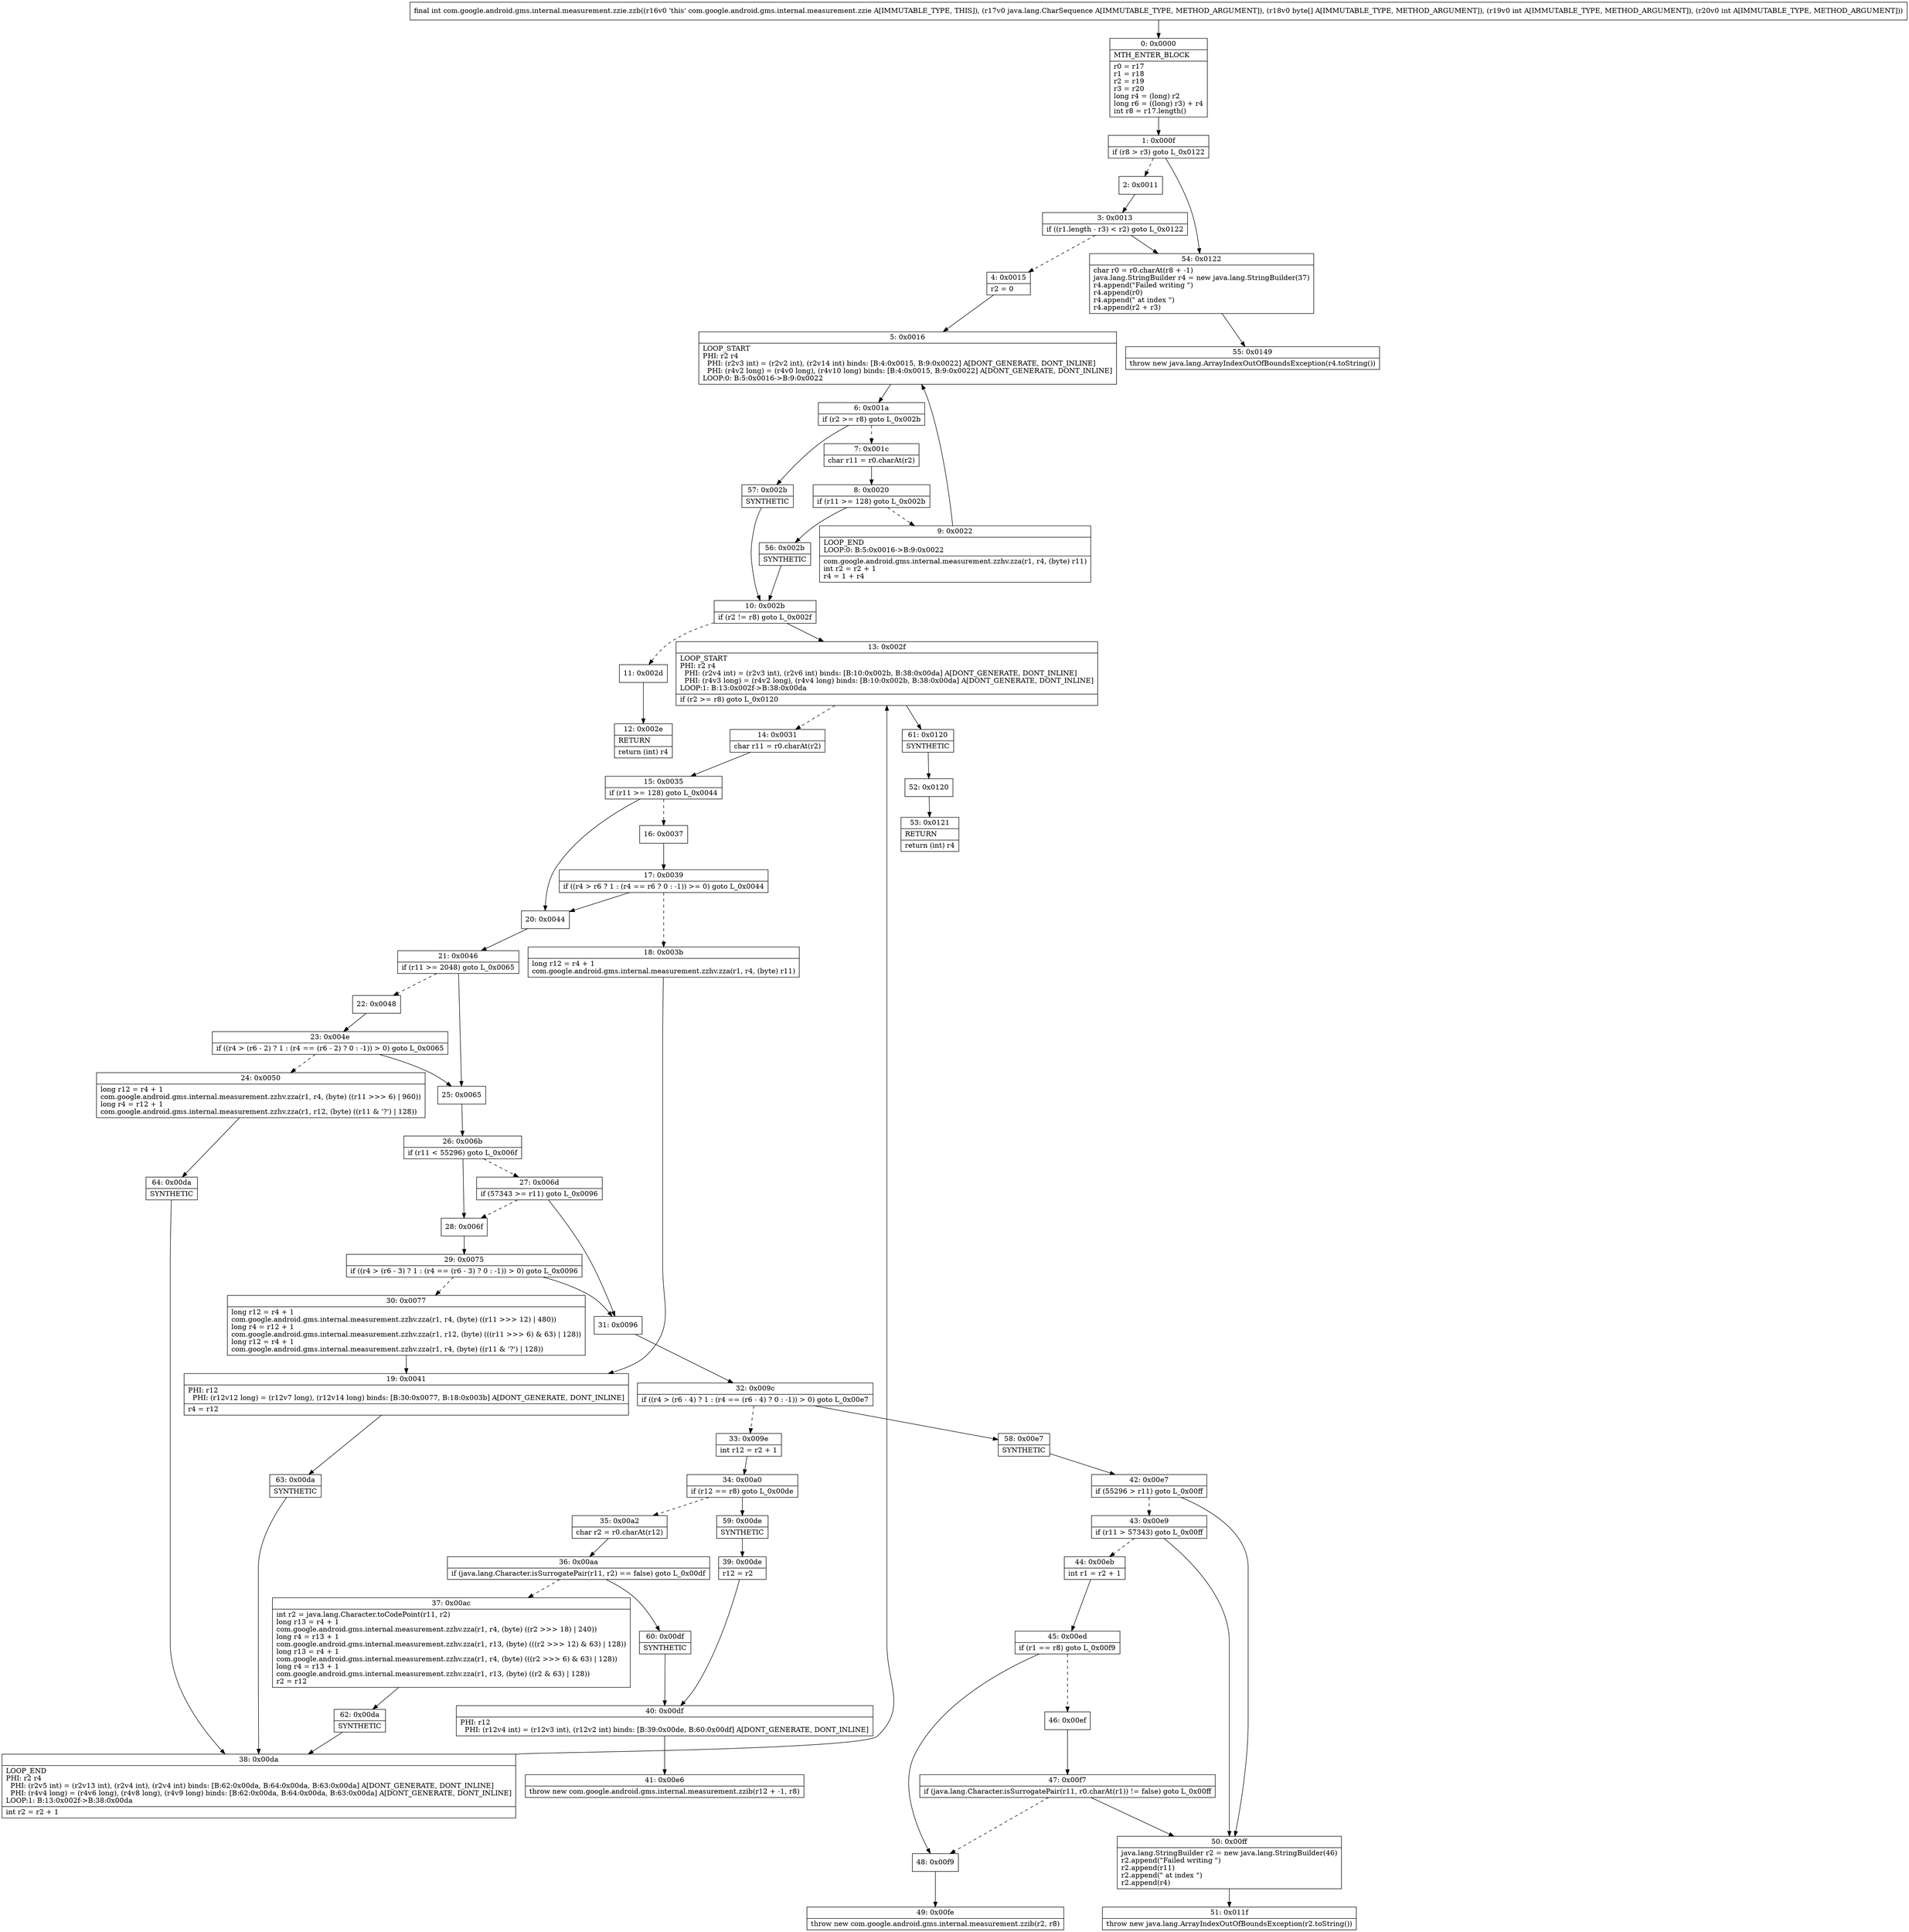 digraph "CFG forcom.google.android.gms.internal.measurement.zzie.zzb(Ljava\/lang\/CharSequence;[BII)I" {
Node_0 [shape=record,label="{0\:\ 0x0000|MTH_ENTER_BLOCK\l|r0 = r17\lr1 = r18\lr2 = r19\lr3 = r20\llong r4 = (long) r2\llong r6 = ((long) r3) + r4\lint r8 = r17.length()\l}"];
Node_1 [shape=record,label="{1\:\ 0x000f|if (r8 \> r3) goto L_0x0122\l}"];
Node_2 [shape=record,label="{2\:\ 0x0011}"];
Node_3 [shape=record,label="{3\:\ 0x0013|if ((r1.length \- r3) \< r2) goto L_0x0122\l}"];
Node_4 [shape=record,label="{4\:\ 0x0015|r2 = 0\l}"];
Node_5 [shape=record,label="{5\:\ 0x0016|LOOP_START\lPHI: r2 r4 \l  PHI: (r2v3 int) = (r2v2 int), (r2v14 int) binds: [B:4:0x0015, B:9:0x0022] A[DONT_GENERATE, DONT_INLINE]\l  PHI: (r4v2 long) = (r4v0 long), (r4v10 long) binds: [B:4:0x0015, B:9:0x0022] A[DONT_GENERATE, DONT_INLINE]\lLOOP:0: B:5:0x0016\-\>B:9:0x0022\l}"];
Node_6 [shape=record,label="{6\:\ 0x001a|if (r2 \>= r8) goto L_0x002b\l}"];
Node_7 [shape=record,label="{7\:\ 0x001c|char r11 = r0.charAt(r2)\l}"];
Node_8 [shape=record,label="{8\:\ 0x0020|if (r11 \>= 128) goto L_0x002b\l}"];
Node_9 [shape=record,label="{9\:\ 0x0022|LOOP_END\lLOOP:0: B:5:0x0016\-\>B:9:0x0022\l|com.google.android.gms.internal.measurement.zzhv.zza(r1, r4, (byte) r11)\lint r2 = r2 + 1\lr4 = 1 + r4\l}"];
Node_10 [shape=record,label="{10\:\ 0x002b|if (r2 != r8) goto L_0x002f\l}"];
Node_11 [shape=record,label="{11\:\ 0x002d}"];
Node_12 [shape=record,label="{12\:\ 0x002e|RETURN\l|return (int) r4\l}"];
Node_13 [shape=record,label="{13\:\ 0x002f|LOOP_START\lPHI: r2 r4 \l  PHI: (r2v4 int) = (r2v3 int), (r2v6 int) binds: [B:10:0x002b, B:38:0x00da] A[DONT_GENERATE, DONT_INLINE]\l  PHI: (r4v3 long) = (r4v2 long), (r4v4 long) binds: [B:10:0x002b, B:38:0x00da] A[DONT_GENERATE, DONT_INLINE]\lLOOP:1: B:13:0x002f\-\>B:38:0x00da\l|if (r2 \>= r8) goto L_0x0120\l}"];
Node_14 [shape=record,label="{14\:\ 0x0031|char r11 = r0.charAt(r2)\l}"];
Node_15 [shape=record,label="{15\:\ 0x0035|if (r11 \>= 128) goto L_0x0044\l}"];
Node_16 [shape=record,label="{16\:\ 0x0037}"];
Node_17 [shape=record,label="{17\:\ 0x0039|if ((r4 \> r6 ? 1 : (r4 == r6 ? 0 : \-1)) \>= 0) goto L_0x0044\l}"];
Node_18 [shape=record,label="{18\:\ 0x003b|long r12 = r4 + 1\lcom.google.android.gms.internal.measurement.zzhv.zza(r1, r4, (byte) r11)\l}"];
Node_19 [shape=record,label="{19\:\ 0x0041|PHI: r12 \l  PHI: (r12v12 long) = (r12v7 long), (r12v14 long) binds: [B:30:0x0077, B:18:0x003b] A[DONT_GENERATE, DONT_INLINE]\l|r4 = r12\l}"];
Node_20 [shape=record,label="{20\:\ 0x0044}"];
Node_21 [shape=record,label="{21\:\ 0x0046|if (r11 \>= 2048) goto L_0x0065\l}"];
Node_22 [shape=record,label="{22\:\ 0x0048}"];
Node_23 [shape=record,label="{23\:\ 0x004e|if ((r4 \> (r6 \- 2) ? 1 : (r4 == (r6 \- 2) ? 0 : \-1)) \> 0) goto L_0x0065\l}"];
Node_24 [shape=record,label="{24\:\ 0x0050|long r12 = r4 + 1\lcom.google.android.gms.internal.measurement.zzhv.zza(r1, r4, (byte) ((r11 \>\>\> 6) \| 960))\llong r4 = r12 + 1\lcom.google.android.gms.internal.measurement.zzhv.zza(r1, r12, (byte) ((r11 & '?') \| 128))\l}"];
Node_25 [shape=record,label="{25\:\ 0x0065}"];
Node_26 [shape=record,label="{26\:\ 0x006b|if (r11 \< 55296) goto L_0x006f\l}"];
Node_27 [shape=record,label="{27\:\ 0x006d|if (57343 \>= r11) goto L_0x0096\l}"];
Node_28 [shape=record,label="{28\:\ 0x006f}"];
Node_29 [shape=record,label="{29\:\ 0x0075|if ((r4 \> (r6 \- 3) ? 1 : (r4 == (r6 \- 3) ? 0 : \-1)) \> 0) goto L_0x0096\l}"];
Node_30 [shape=record,label="{30\:\ 0x0077|long r12 = r4 + 1\lcom.google.android.gms.internal.measurement.zzhv.zza(r1, r4, (byte) ((r11 \>\>\> 12) \| 480))\llong r4 = r12 + 1\lcom.google.android.gms.internal.measurement.zzhv.zza(r1, r12, (byte) (((r11 \>\>\> 6) & 63) \| 128))\llong r12 = r4 + 1\lcom.google.android.gms.internal.measurement.zzhv.zza(r1, r4, (byte) ((r11 & '?') \| 128))\l}"];
Node_31 [shape=record,label="{31\:\ 0x0096}"];
Node_32 [shape=record,label="{32\:\ 0x009c|if ((r4 \> (r6 \- 4) ? 1 : (r4 == (r6 \- 4) ? 0 : \-1)) \> 0) goto L_0x00e7\l}"];
Node_33 [shape=record,label="{33\:\ 0x009e|int r12 = r2 + 1\l}"];
Node_34 [shape=record,label="{34\:\ 0x00a0|if (r12 == r8) goto L_0x00de\l}"];
Node_35 [shape=record,label="{35\:\ 0x00a2|char r2 = r0.charAt(r12)\l}"];
Node_36 [shape=record,label="{36\:\ 0x00aa|if (java.lang.Character.isSurrogatePair(r11, r2) == false) goto L_0x00df\l}"];
Node_37 [shape=record,label="{37\:\ 0x00ac|int r2 = java.lang.Character.toCodePoint(r11, r2)\llong r13 = r4 + 1\lcom.google.android.gms.internal.measurement.zzhv.zza(r1, r4, (byte) ((r2 \>\>\> 18) \| 240))\llong r4 = r13 + 1\lcom.google.android.gms.internal.measurement.zzhv.zza(r1, r13, (byte) (((r2 \>\>\> 12) & 63) \| 128))\llong r13 = r4 + 1\lcom.google.android.gms.internal.measurement.zzhv.zza(r1, r4, (byte) (((r2 \>\>\> 6) & 63) \| 128))\llong r4 = r13 + 1\lcom.google.android.gms.internal.measurement.zzhv.zza(r1, r13, (byte) ((r2 & 63) \| 128))\lr2 = r12\l}"];
Node_38 [shape=record,label="{38\:\ 0x00da|LOOP_END\lPHI: r2 r4 \l  PHI: (r2v5 int) = (r2v13 int), (r2v4 int), (r2v4 int) binds: [B:62:0x00da, B:64:0x00da, B:63:0x00da] A[DONT_GENERATE, DONT_INLINE]\l  PHI: (r4v4 long) = (r4v6 long), (r4v8 long), (r4v9 long) binds: [B:62:0x00da, B:64:0x00da, B:63:0x00da] A[DONT_GENERATE, DONT_INLINE]\lLOOP:1: B:13:0x002f\-\>B:38:0x00da\l|int r2 = r2 + 1\l}"];
Node_39 [shape=record,label="{39\:\ 0x00de|r12 = r2\l}"];
Node_40 [shape=record,label="{40\:\ 0x00df|PHI: r12 \l  PHI: (r12v4 int) = (r12v3 int), (r12v2 int) binds: [B:39:0x00de, B:60:0x00df] A[DONT_GENERATE, DONT_INLINE]\l}"];
Node_41 [shape=record,label="{41\:\ 0x00e6|throw new com.google.android.gms.internal.measurement.zzib(r12 + \-1, r8)\l}"];
Node_42 [shape=record,label="{42\:\ 0x00e7|if (55296 \> r11) goto L_0x00ff\l}"];
Node_43 [shape=record,label="{43\:\ 0x00e9|if (r11 \> 57343) goto L_0x00ff\l}"];
Node_44 [shape=record,label="{44\:\ 0x00eb|int r1 = r2 + 1\l}"];
Node_45 [shape=record,label="{45\:\ 0x00ed|if (r1 == r8) goto L_0x00f9\l}"];
Node_46 [shape=record,label="{46\:\ 0x00ef}"];
Node_47 [shape=record,label="{47\:\ 0x00f7|if (java.lang.Character.isSurrogatePair(r11, r0.charAt(r1)) != false) goto L_0x00ff\l}"];
Node_48 [shape=record,label="{48\:\ 0x00f9}"];
Node_49 [shape=record,label="{49\:\ 0x00fe|throw new com.google.android.gms.internal.measurement.zzib(r2, r8)\l}"];
Node_50 [shape=record,label="{50\:\ 0x00ff|java.lang.StringBuilder r2 = new java.lang.StringBuilder(46)\lr2.append(\"Failed writing \")\lr2.append(r11)\lr2.append(\" at index \")\lr2.append(r4)\l}"];
Node_51 [shape=record,label="{51\:\ 0x011f|throw new java.lang.ArrayIndexOutOfBoundsException(r2.toString())\l}"];
Node_52 [shape=record,label="{52\:\ 0x0120}"];
Node_53 [shape=record,label="{53\:\ 0x0121|RETURN\l|return (int) r4\l}"];
Node_54 [shape=record,label="{54\:\ 0x0122|char r0 = r0.charAt(r8 + \-1)\ljava.lang.StringBuilder r4 = new java.lang.StringBuilder(37)\lr4.append(\"Failed writing \")\lr4.append(r0)\lr4.append(\" at index \")\lr4.append(r2 + r3)\l}"];
Node_55 [shape=record,label="{55\:\ 0x0149|throw new java.lang.ArrayIndexOutOfBoundsException(r4.toString())\l}"];
Node_56 [shape=record,label="{56\:\ 0x002b|SYNTHETIC\l}"];
Node_57 [shape=record,label="{57\:\ 0x002b|SYNTHETIC\l}"];
Node_58 [shape=record,label="{58\:\ 0x00e7|SYNTHETIC\l}"];
Node_59 [shape=record,label="{59\:\ 0x00de|SYNTHETIC\l}"];
Node_60 [shape=record,label="{60\:\ 0x00df|SYNTHETIC\l}"];
Node_61 [shape=record,label="{61\:\ 0x0120|SYNTHETIC\l}"];
Node_62 [shape=record,label="{62\:\ 0x00da|SYNTHETIC\l}"];
Node_63 [shape=record,label="{63\:\ 0x00da|SYNTHETIC\l}"];
Node_64 [shape=record,label="{64\:\ 0x00da|SYNTHETIC\l}"];
MethodNode[shape=record,label="{final int com.google.android.gms.internal.measurement.zzie.zzb((r16v0 'this' com.google.android.gms.internal.measurement.zzie A[IMMUTABLE_TYPE, THIS]), (r17v0 java.lang.CharSequence A[IMMUTABLE_TYPE, METHOD_ARGUMENT]), (r18v0 byte[] A[IMMUTABLE_TYPE, METHOD_ARGUMENT]), (r19v0 int A[IMMUTABLE_TYPE, METHOD_ARGUMENT]), (r20v0 int A[IMMUTABLE_TYPE, METHOD_ARGUMENT])) }"];
MethodNode -> Node_0;
Node_0 -> Node_1;
Node_1 -> Node_2[style=dashed];
Node_1 -> Node_54;
Node_2 -> Node_3;
Node_3 -> Node_4[style=dashed];
Node_3 -> Node_54;
Node_4 -> Node_5;
Node_5 -> Node_6;
Node_6 -> Node_7[style=dashed];
Node_6 -> Node_57;
Node_7 -> Node_8;
Node_8 -> Node_9[style=dashed];
Node_8 -> Node_56;
Node_9 -> Node_5;
Node_10 -> Node_11[style=dashed];
Node_10 -> Node_13;
Node_11 -> Node_12;
Node_13 -> Node_14[style=dashed];
Node_13 -> Node_61;
Node_14 -> Node_15;
Node_15 -> Node_16[style=dashed];
Node_15 -> Node_20;
Node_16 -> Node_17;
Node_17 -> Node_18[style=dashed];
Node_17 -> Node_20;
Node_18 -> Node_19;
Node_19 -> Node_63;
Node_20 -> Node_21;
Node_21 -> Node_22[style=dashed];
Node_21 -> Node_25;
Node_22 -> Node_23;
Node_23 -> Node_24[style=dashed];
Node_23 -> Node_25;
Node_24 -> Node_64;
Node_25 -> Node_26;
Node_26 -> Node_27[style=dashed];
Node_26 -> Node_28;
Node_27 -> Node_28[style=dashed];
Node_27 -> Node_31;
Node_28 -> Node_29;
Node_29 -> Node_30[style=dashed];
Node_29 -> Node_31;
Node_30 -> Node_19;
Node_31 -> Node_32;
Node_32 -> Node_33[style=dashed];
Node_32 -> Node_58;
Node_33 -> Node_34;
Node_34 -> Node_35[style=dashed];
Node_34 -> Node_59;
Node_35 -> Node_36;
Node_36 -> Node_37[style=dashed];
Node_36 -> Node_60;
Node_37 -> Node_62;
Node_38 -> Node_13;
Node_39 -> Node_40;
Node_40 -> Node_41;
Node_42 -> Node_43[style=dashed];
Node_42 -> Node_50;
Node_43 -> Node_44[style=dashed];
Node_43 -> Node_50;
Node_44 -> Node_45;
Node_45 -> Node_46[style=dashed];
Node_45 -> Node_48;
Node_46 -> Node_47;
Node_47 -> Node_48[style=dashed];
Node_47 -> Node_50;
Node_48 -> Node_49;
Node_50 -> Node_51;
Node_52 -> Node_53;
Node_54 -> Node_55;
Node_56 -> Node_10;
Node_57 -> Node_10;
Node_58 -> Node_42;
Node_59 -> Node_39;
Node_60 -> Node_40;
Node_61 -> Node_52;
Node_62 -> Node_38;
Node_63 -> Node_38;
Node_64 -> Node_38;
}

